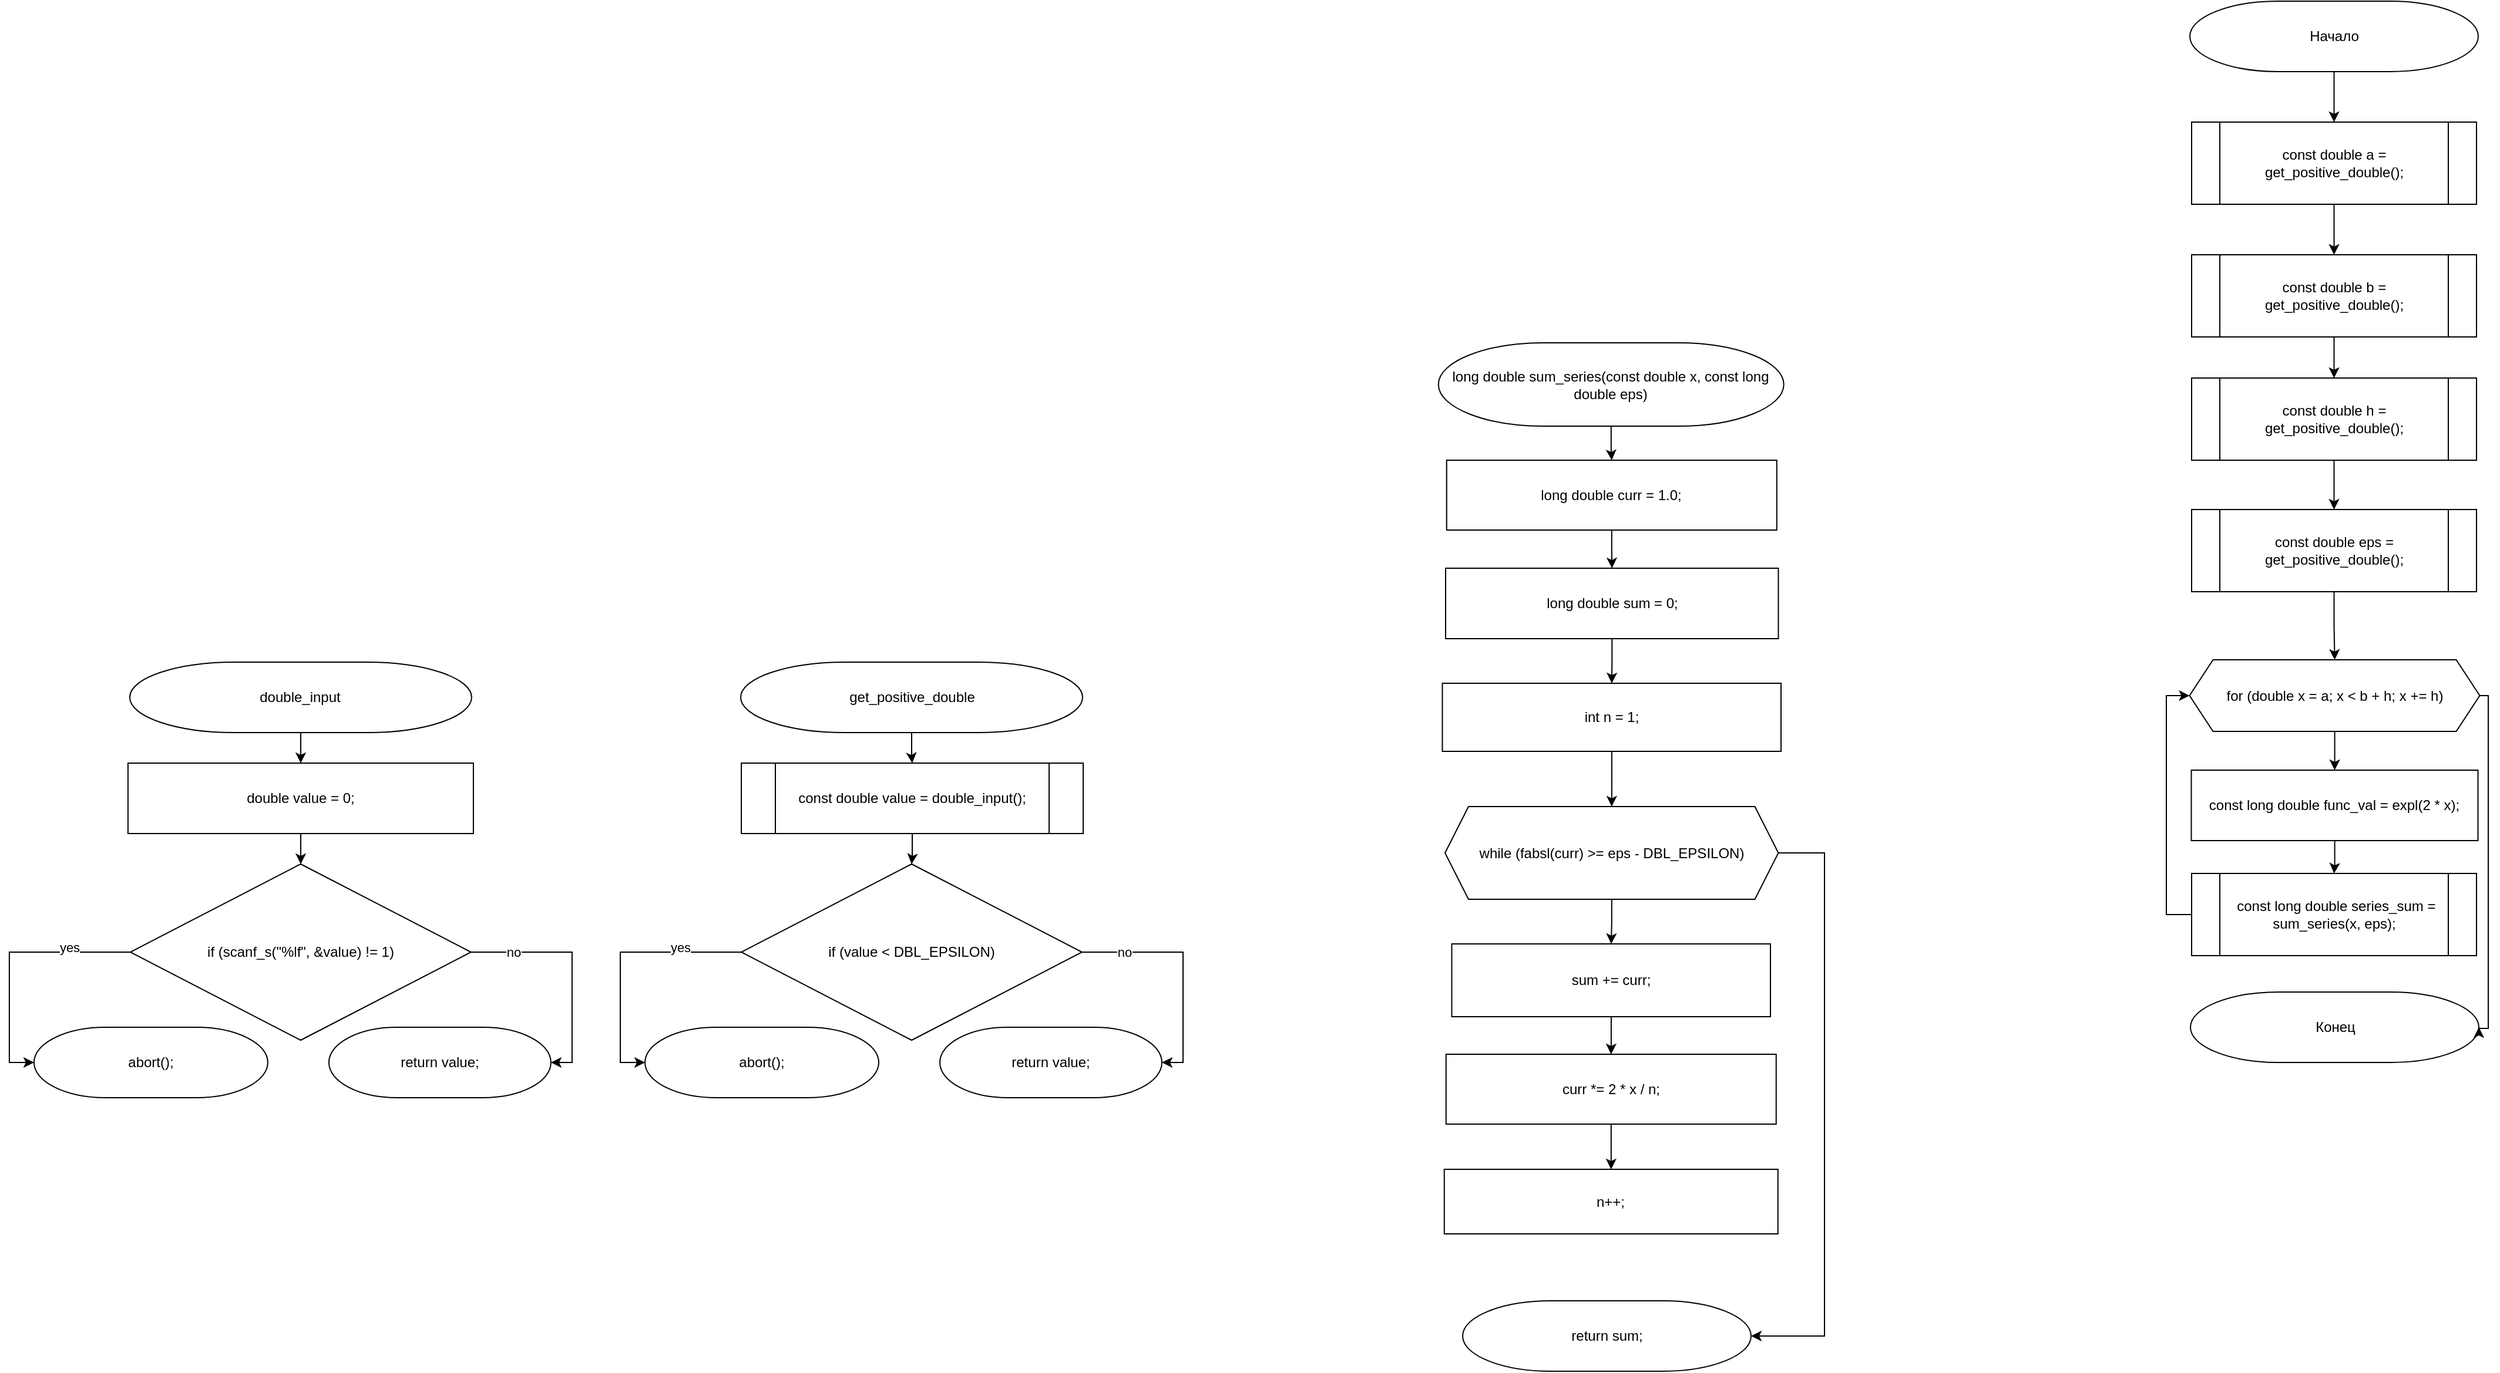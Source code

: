 <mxfile version="25.0.2">
  <diagram name="Страница — 1" id="hPPcrUByunXkYxeMK2Q-">
    <mxGraphModel dx="3249" dy="1206" grid="0" gridSize="10" guides="1" tooltips="1" connect="1" arrows="1" fold="1" page="0" pageScale="1" pageWidth="827" pageHeight="1169" math="0" shadow="0">
      <root>
        <mxCell id="0" />
        <mxCell id="1" parent="0" />
        <mxCell id="ef_AyhjqfBPVGRUeGjaf-82" value="" style="edgeStyle=orthogonalEdgeStyle;rounded=0;orthogonalLoop=1;jettySize=auto;html=1;" parent="1" source="ef_AyhjqfBPVGRUeGjaf-68" target="ef_AyhjqfBPVGRUeGjaf-80" edge="1">
          <mxGeometry relative="1" as="geometry" />
        </mxCell>
        <mxCell id="ef_AyhjqfBPVGRUeGjaf-68" value="for (double x = a; x &amp;lt; b + h; x += h)" style="shape=hexagon;perimeter=hexagonPerimeter2;whiteSpace=wrap;html=1;fixedSize=1;" parent="1" vertex="1">
          <mxGeometry x="933.75" y="818" width="247" height="61" as="geometry" />
        </mxCell>
        <mxCell id="ef_AyhjqfBPVGRUeGjaf-71" value="Конец" style="strokeWidth=1;html=1;shape=mxgraph.flowchart.terminator;whiteSpace=wrap;" parent="1" vertex="1">
          <mxGeometry x="934.5" y="1101" width="245.5" height="60" as="geometry" />
        </mxCell>
        <mxCell id="3CCN2-07_qu0L879t1h9-7" style="edgeStyle=orthogonalEdgeStyle;rounded=0;orthogonalLoop=1;jettySize=auto;html=1;entryX=0;entryY=0.5;entryDx=0;entryDy=0;" edge="1" parent="1" source="ef_AyhjqfBPVGRUeGjaf-79" target="ef_AyhjqfBPVGRUeGjaf-68">
          <mxGeometry relative="1" as="geometry">
            <Array as="points">
              <mxPoint x="914" y="1035" />
              <mxPoint x="914" y="848" />
            </Array>
          </mxGeometry>
        </mxCell>
        <mxCell id="ef_AyhjqfBPVGRUeGjaf-79" value="&amp;nbsp;const long double series_sum = sum_series(x, eps);" style="shape=process;whiteSpace=wrap;html=1;backgroundOutline=1;" parent="1" vertex="1">
          <mxGeometry x="935.5" y="1000" width="242.5" height="70" as="geometry" />
        </mxCell>
        <mxCell id="ef_AyhjqfBPVGRUeGjaf-83" value="" style="edgeStyle=orthogonalEdgeStyle;rounded=0;orthogonalLoop=1;jettySize=auto;html=1;" parent="1" source="ef_AyhjqfBPVGRUeGjaf-80" target="ef_AyhjqfBPVGRUeGjaf-79" edge="1">
          <mxGeometry relative="1" as="geometry" />
        </mxCell>
        <mxCell id="ef_AyhjqfBPVGRUeGjaf-80" value="const long double func_val = expl(2 * x);" style="rounded=0;whiteSpace=wrap;html=1;" parent="1" vertex="1">
          <mxGeometry x="935.25" y="912" width="244" height="60" as="geometry" />
        </mxCell>
        <mxCell id="ef_AyhjqfBPVGRUeGjaf-98" style="edgeStyle=orthogonalEdgeStyle;rounded=0;orthogonalLoop=1;jettySize=auto;html=1;entryX=1;entryY=0.5;entryDx=0;entryDy=0;exitX=1;exitY=0.5;exitDx=0;exitDy=0;entryPerimeter=0;" parent="1" source="ef_AyhjqfBPVGRUeGjaf-102" target="ef_AyhjqfBPVGRUeGjaf-106" edge="1">
          <mxGeometry relative="1" as="geometry">
            <mxPoint x="-15.5" y="1073" as="sourcePoint" />
            <mxPoint x="54.5" y="1253" as="targetPoint" />
            <Array as="points">
              <mxPoint x="77" y="1067" />
              <mxPoint x="77" y="1161" />
            </Array>
          </mxGeometry>
        </mxCell>
        <mxCell id="ef_AyhjqfBPVGRUeGjaf-99" value="no" style="edgeLabel;html=1;align=center;verticalAlign=middle;resizable=0;points=[];" parent="ef_AyhjqfBPVGRUeGjaf-98" vertex="1" connectable="0">
          <mxGeometry x="-0.638" relative="1" as="geometry">
            <mxPoint as="offset" />
          </mxGeometry>
        </mxCell>
        <mxCell id="ef_AyhjqfBPVGRUeGjaf-100" style="edgeStyle=orthogonalEdgeStyle;rounded=0;orthogonalLoop=1;jettySize=auto;html=1;entryX=0;entryY=0.5;entryDx=0;entryDy=0;exitX=0;exitY=0.5;exitDx=0;exitDy=0;entryPerimeter=0;" parent="1" source="ef_AyhjqfBPVGRUeGjaf-102" target="ef_AyhjqfBPVGRUeGjaf-105" edge="1">
          <mxGeometry relative="1" as="geometry">
            <mxPoint x="-295.5" y="1073" as="sourcePoint" />
            <mxPoint x="-370.5" y="1253" as="targetPoint" />
            <Array as="points">
              <mxPoint x="-402" y="1067" />
              <mxPoint x="-402" y="1161" />
            </Array>
          </mxGeometry>
        </mxCell>
        <mxCell id="ef_AyhjqfBPVGRUeGjaf-101" value="yes" style="edgeLabel;html=1;align=center;verticalAlign=middle;resizable=0;points=[];" parent="ef_AyhjqfBPVGRUeGjaf-100" vertex="1" connectable="0">
          <mxGeometry x="-0.517" y="-4" relative="1" as="geometry">
            <mxPoint as="offset" />
          </mxGeometry>
        </mxCell>
        <mxCell id="ef_AyhjqfBPVGRUeGjaf-102" value="if (value &amp;lt; DBL_EPSILON)" style="rhombus;whiteSpace=wrap;html=1;" parent="1" vertex="1">
          <mxGeometry x="-299" y="992" width="290" height="150" as="geometry" />
        </mxCell>
        <mxCell id="ef_AyhjqfBPVGRUeGjaf-103" value="" style="edgeStyle=orthogonalEdgeStyle;rounded=0;orthogonalLoop=1;jettySize=auto;html=1;" parent="1" source="ef_AyhjqfBPVGRUeGjaf-104" target="ef_AyhjqfBPVGRUeGjaf-108" edge="1">
          <mxGeometry relative="1" as="geometry" />
        </mxCell>
        <mxCell id="ef_AyhjqfBPVGRUeGjaf-104" value="&lt;div style=&quot;background-color: rgb(255, 255, 255);&quot;&gt;&lt;pre style=&quot;&quot;&gt;&lt;font style=&quot;&quot;&gt;&lt;font face=&quot;Helvetica&quot;&gt;&lt;span style=&quot;white-space: normal;&quot;&gt;get_positive_double&lt;/span&gt;&lt;/font&gt;&lt;font color=&quot;#202020&quot; face=&quot;JetBrains Mono, monospace&quot;&gt;&lt;br&gt;&lt;/font&gt;&lt;/font&gt;&lt;/pre&gt;&lt;/div&gt;" style="strokeWidth=1;html=1;shape=mxgraph.flowchart.terminator;whiteSpace=wrap;" parent="1" vertex="1">
          <mxGeometry x="-299.5" y="820" width="291" height="60" as="geometry" />
        </mxCell>
        <mxCell id="ef_AyhjqfBPVGRUeGjaf-105" value="&lt;font style=&quot;font-size: 12px;&quot;&gt;abort();&lt;/font&gt;" style="strokeWidth=1;html=1;shape=mxgraph.flowchart.terminator;whiteSpace=wrap;" parent="1" vertex="1">
          <mxGeometry x="-381" y="1131" width="199" height="60" as="geometry" />
        </mxCell>
        <mxCell id="ef_AyhjqfBPVGRUeGjaf-106" value="&lt;font style=&quot;font-size: 12px;&quot;&gt;return value;&lt;/font&gt;" style="strokeWidth=1;html=1;shape=mxgraph.flowchart.terminator;whiteSpace=wrap;" parent="1" vertex="1">
          <mxGeometry x="-130" y="1131" width="189" height="60" as="geometry" />
        </mxCell>
        <mxCell id="ef_AyhjqfBPVGRUeGjaf-107" value="" style="edgeStyle=orthogonalEdgeStyle;rounded=0;orthogonalLoop=1;jettySize=auto;html=1;" parent="1" source="ef_AyhjqfBPVGRUeGjaf-108" target="ef_AyhjqfBPVGRUeGjaf-102" edge="1">
          <mxGeometry relative="1" as="geometry" />
        </mxCell>
        <mxCell id="ef_AyhjqfBPVGRUeGjaf-108" value="const double value = double_input();" style="shape=process;whiteSpace=wrap;html=1;backgroundOutline=1;" parent="1" vertex="1">
          <mxGeometry x="-299" y="906" width="291" height="60" as="geometry" />
        </mxCell>
        <mxCell id="ef_AyhjqfBPVGRUeGjaf-120" style="edgeStyle=orthogonalEdgeStyle;rounded=0;orthogonalLoop=1;jettySize=auto;html=1;entryX=1;entryY=0.5;entryDx=0;entryDy=0;exitX=1;exitY=0.5;exitDx=0;exitDy=0;entryPerimeter=0;" parent="1" source="ef_AyhjqfBPVGRUeGjaf-124" target="ef_AyhjqfBPVGRUeGjaf-128" edge="1">
          <mxGeometry relative="1" as="geometry">
            <mxPoint x="-535.55" y="1073" as="sourcePoint" />
            <mxPoint x="-465.55" y="1253" as="targetPoint" />
            <Array as="points">
              <mxPoint x="-443.05" y="1067" />
              <mxPoint x="-443.05" y="1161" />
            </Array>
          </mxGeometry>
        </mxCell>
        <mxCell id="ef_AyhjqfBPVGRUeGjaf-121" value="no" style="edgeLabel;html=1;align=center;verticalAlign=middle;resizable=0;points=[];" parent="ef_AyhjqfBPVGRUeGjaf-120" vertex="1" connectable="0">
          <mxGeometry x="-0.638" relative="1" as="geometry">
            <mxPoint as="offset" />
          </mxGeometry>
        </mxCell>
        <mxCell id="ef_AyhjqfBPVGRUeGjaf-122" style="edgeStyle=orthogonalEdgeStyle;rounded=0;orthogonalLoop=1;jettySize=auto;html=1;entryX=0;entryY=0.5;entryDx=0;entryDy=0;exitX=0;exitY=0.5;exitDx=0;exitDy=0;entryPerimeter=0;" parent="1" source="ef_AyhjqfBPVGRUeGjaf-124" target="ef_AyhjqfBPVGRUeGjaf-127" edge="1">
          <mxGeometry relative="1" as="geometry">
            <mxPoint x="-815.55" y="1073" as="sourcePoint" />
            <mxPoint x="-890.55" y="1253" as="targetPoint" />
            <Array as="points">
              <mxPoint x="-922.05" y="1067" />
              <mxPoint x="-922.05" y="1161" />
            </Array>
          </mxGeometry>
        </mxCell>
        <mxCell id="ef_AyhjqfBPVGRUeGjaf-123" value="yes" style="edgeLabel;html=1;align=center;verticalAlign=middle;resizable=0;points=[];" parent="ef_AyhjqfBPVGRUeGjaf-122" vertex="1" connectable="0">
          <mxGeometry x="-0.517" y="-4" relative="1" as="geometry">
            <mxPoint as="offset" />
          </mxGeometry>
        </mxCell>
        <mxCell id="ef_AyhjqfBPVGRUeGjaf-124" value="if (scanf_s(&quot;%lf&quot;, &amp;amp;value) != 1)" style="rhombus;whiteSpace=wrap;html=1;" parent="1" vertex="1">
          <mxGeometry x="-819.05" y="992" width="290" height="150" as="geometry" />
        </mxCell>
        <mxCell id="ef_AyhjqfBPVGRUeGjaf-125" value="" style="edgeStyle=orthogonalEdgeStyle;rounded=0;orthogonalLoop=1;jettySize=auto;html=1;" parent="1" source="ef_AyhjqfBPVGRUeGjaf-126" target="ef_AyhjqfBPVGRUeGjaf-130" edge="1">
          <mxGeometry relative="1" as="geometry" />
        </mxCell>
        <mxCell id="ef_AyhjqfBPVGRUeGjaf-126" value="&lt;div style=&quot;background-color: rgb(255, 255, 255);&quot;&gt;&lt;pre style=&quot;&quot;&gt;&lt;font style=&quot;&quot;&gt;&lt;font face=&quot;Helvetica&quot;&gt;&lt;span style=&quot;white-space: normal;&quot;&gt;double_input&lt;/span&gt;&lt;/font&gt;&lt;font face=&quot;JetBrains Mono, monospace&quot; color=&quot;#202020&quot;&gt;&lt;br&gt;&lt;/font&gt;&lt;/font&gt;&lt;/pre&gt;&lt;/div&gt;" style="strokeWidth=1;html=1;shape=mxgraph.flowchart.terminator;whiteSpace=wrap;" parent="1" vertex="1">
          <mxGeometry x="-819.55" y="820" width="291" height="60" as="geometry" />
        </mxCell>
        <mxCell id="ef_AyhjqfBPVGRUeGjaf-127" value="&lt;font style=&quot;font-size: 12px;&quot;&gt;abort();&lt;/font&gt;" style="strokeWidth=1;html=1;shape=mxgraph.flowchart.terminator;whiteSpace=wrap;" parent="1" vertex="1">
          <mxGeometry x="-901.05" y="1131" width="199" height="60" as="geometry" />
        </mxCell>
        <mxCell id="ef_AyhjqfBPVGRUeGjaf-128" value="&lt;font style=&quot;font-size: 12px;&quot;&gt;return value;&lt;/font&gt;" style="strokeWidth=1;html=1;shape=mxgraph.flowchart.terminator;whiteSpace=wrap;" parent="1" vertex="1">
          <mxGeometry x="-650.05" y="1131" width="189" height="60" as="geometry" />
        </mxCell>
        <mxCell id="ef_AyhjqfBPVGRUeGjaf-129" value="" style="edgeStyle=orthogonalEdgeStyle;rounded=0;orthogonalLoop=1;jettySize=auto;html=1;" parent="1" source="ef_AyhjqfBPVGRUeGjaf-130" target="ef_AyhjqfBPVGRUeGjaf-124" edge="1">
          <mxGeometry relative="1" as="geometry" />
        </mxCell>
        <mxCell id="ef_AyhjqfBPVGRUeGjaf-130" value="double value = 0;" style="rounded=0;whiteSpace=wrap;html=1;" parent="1" vertex="1">
          <mxGeometry x="-821.05" y="906" width="294" height="60" as="geometry" />
        </mxCell>
        <mxCell id="3CCN2-07_qu0L879t1h9-1" value="" style="edgeStyle=orthogonalEdgeStyle;rounded=0;orthogonalLoop=1;jettySize=auto;html=1;" edge="1" parent="1" source="3CCN2-07_qu0L879t1h9-2" target="3CCN2-07_qu0L879t1h9-3">
          <mxGeometry relative="1" as="geometry" />
        </mxCell>
        <mxCell id="3CCN2-07_qu0L879t1h9-2" value="Начало" style="strokeWidth=1;html=1;shape=mxgraph.flowchart.terminator;whiteSpace=wrap;" vertex="1" parent="1">
          <mxGeometry x="934" y="257" width="245.5" height="60" as="geometry" />
        </mxCell>
        <mxCell id="3CCN2-07_qu0L879t1h9-9" value="" style="edgeStyle=orthogonalEdgeStyle;rounded=0;orthogonalLoop=1;jettySize=auto;html=1;" edge="1" parent="1" source="3CCN2-07_qu0L879t1h9-3" target="3CCN2-07_qu0L879t1h9-4">
          <mxGeometry relative="1" as="geometry" />
        </mxCell>
        <mxCell id="3CCN2-07_qu0L879t1h9-3" value="const double a = get_positive_double();" style="shape=process;whiteSpace=wrap;html=1;backgroundOutline=1;" vertex="1" parent="1">
          <mxGeometry x="935.5" y="360" width="242.5" height="70" as="geometry" />
        </mxCell>
        <mxCell id="3CCN2-07_qu0L879t1h9-10" value="" style="edgeStyle=orthogonalEdgeStyle;rounded=0;orthogonalLoop=1;jettySize=auto;html=1;" edge="1" parent="1" source="3CCN2-07_qu0L879t1h9-4" target="3CCN2-07_qu0L879t1h9-5">
          <mxGeometry relative="1" as="geometry" />
        </mxCell>
        <mxCell id="3CCN2-07_qu0L879t1h9-4" value="const double b = get_positive_double();" style="shape=process;whiteSpace=wrap;html=1;backgroundOutline=1;" vertex="1" parent="1">
          <mxGeometry x="935.5" y="473" width="242.5" height="70" as="geometry" />
        </mxCell>
        <mxCell id="3CCN2-07_qu0L879t1h9-11" value="" style="edgeStyle=orthogonalEdgeStyle;rounded=0;orthogonalLoop=1;jettySize=auto;html=1;" edge="1" parent="1" source="3CCN2-07_qu0L879t1h9-5" target="3CCN2-07_qu0L879t1h9-6">
          <mxGeometry relative="1" as="geometry" />
        </mxCell>
        <mxCell id="3CCN2-07_qu0L879t1h9-5" value="const double h = get_positive_double();" style="shape=process;whiteSpace=wrap;html=1;backgroundOutline=1;" vertex="1" parent="1">
          <mxGeometry x="935.5" y="578" width="242.5" height="70" as="geometry" />
        </mxCell>
        <mxCell id="3CCN2-07_qu0L879t1h9-12" value="" style="edgeStyle=orthogonalEdgeStyle;rounded=0;orthogonalLoop=1;jettySize=auto;html=1;" edge="1" parent="1" source="3CCN2-07_qu0L879t1h9-6" target="ef_AyhjqfBPVGRUeGjaf-68">
          <mxGeometry relative="1" as="geometry" />
        </mxCell>
        <mxCell id="3CCN2-07_qu0L879t1h9-6" value="const double eps = get_positive_double();" style="shape=process;whiteSpace=wrap;html=1;backgroundOutline=1;" vertex="1" parent="1">
          <mxGeometry x="935.5" y="690" width="242.5" height="70" as="geometry" />
        </mxCell>
        <mxCell id="3CCN2-07_qu0L879t1h9-8" style="edgeStyle=orthogonalEdgeStyle;rounded=0;orthogonalLoop=1;jettySize=auto;html=1;entryX=1;entryY=0.5;entryDx=0;entryDy=0;entryPerimeter=0;" edge="1" parent="1" source="ef_AyhjqfBPVGRUeGjaf-68" target="ef_AyhjqfBPVGRUeGjaf-71">
          <mxGeometry relative="1" as="geometry">
            <Array as="points">
              <mxPoint x="1188" y="848" />
              <mxPoint x="1188" y="1132" />
            </Array>
          </mxGeometry>
        </mxCell>
        <mxCell id="3CCN2-07_qu0L879t1h9-13" value="" style="edgeStyle=orthogonalEdgeStyle;rounded=0;orthogonalLoop=1;jettySize=auto;html=1;" edge="1" parent="1" source="3CCN2-07_qu0L879t1h9-14" target="3CCN2-07_qu0L879t1h9-19">
          <mxGeometry relative="1" as="geometry" />
        </mxCell>
        <mxCell id="3CCN2-07_qu0L879t1h9-14" value="while (fabsl(curr) &amp;gt;= eps - DBL_EPSILON)" style="shape=hexagon;perimeter=hexagonPerimeter2;whiteSpace=wrap;html=1;fixedSize=1;" vertex="1" parent="1">
          <mxGeometry x="300" y="943" width="283.75" height="79" as="geometry" />
        </mxCell>
        <mxCell id="3CCN2-07_qu0L879t1h9-15" value="return sum;" style="strokeWidth=1;html=1;shape=mxgraph.flowchart.terminator;whiteSpace=wrap;" vertex="1" parent="1">
          <mxGeometry x="315" y="1364" width="245.5" height="60" as="geometry" />
        </mxCell>
        <mxCell id="3CCN2-07_qu0L879t1h9-31" value="" style="edgeStyle=orthogonalEdgeStyle;rounded=0;orthogonalLoop=1;jettySize=auto;html=1;" edge="1" parent="1" source="3CCN2-07_qu0L879t1h9-19" target="3CCN2-07_qu0L879t1h9-28">
          <mxGeometry relative="1" as="geometry" />
        </mxCell>
        <mxCell id="3CCN2-07_qu0L879t1h9-19" value="sum += curr;" style="rounded=0;whiteSpace=wrap;html=1;" vertex="1" parent="1">
          <mxGeometry x="305.75" y="1060" width="271.25" height="62" as="geometry" />
        </mxCell>
        <mxCell id="3CCN2-07_qu0L879t1h9-20" style="edgeStyle=orthogonalEdgeStyle;rounded=0;orthogonalLoop=1;jettySize=auto;html=1;entryX=1;entryY=0.5;entryDx=0;entryDy=0;entryPerimeter=0;" edge="1" parent="1" source="3CCN2-07_qu0L879t1h9-14" target="3CCN2-07_qu0L879t1h9-15">
          <mxGeometry relative="1" as="geometry">
            <Array as="points">
              <mxPoint x="623" y="983" />
              <mxPoint x="623" y="1394" />
            </Array>
          </mxGeometry>
        </mxCell>
        <mxCell id="3CCN2-07_qu0L879t1h9-33" value="" style="edgeStyle=orthogonalEdgeStyle;rounded=0;orthogonalLoop=1;jettySize=auto;html=1;" edge="1" parent="1" source="3CCN2-07_qu0L879t1h9-21" target="3CCN2-07_qu0L879t1h9-24">
          <mxGeometry relative="1" as="geometry" />
        </mxCell>
        <mxCell id="3CCN2-07_qu0L879t1h9-21" value="long double sum_series(const double x, const long double eps)" style="strokeWidth=1;html=1;shape=mxgraph.flowchart.terminator;whiteSpace=wrap;" vertex="1" parent="1">
          <mxGeometry x="294.38" y="548" width="294" height="71" as="geometry" />
        </mxCell>
        <mxCell id="3CCN2-07_qu0L879t1h9-34" value="" style="edgeStyle=orthogonalEdgeStyle;rounded=0;orthogonalLoop=1;jettySize=auto;html=1;" edge="1" parent="1" source="3CCN2-07_qu0L879t1h9-24" target="3CCN2-07_qu0L879t1h9-26">
          <mxGeometry relative="1" as="geometry" />
        </mxCell>
        <mxCell id="3CCN2-07_qu0L879t1h9-24" value="long double curr = 1.0;" style="rounded=0;whiteSpace=wrap;html=1;" vertex="1" parent="1">
          <mxGeometry x="301.38" y="648" width="281" height="59.5" as="geometry" />
        </mxCell>
        <mxCell id="3CCN2-07_qu0L879t1h9-35" value="" style="edgeStyle=orthogonalEdgeStyle;rounded=0;orthogonalLoop=1;jettySize=auto;html=1;" edge="1" parent="1" source="3CCN2-07_qu0L879t1h9-26" target="3CCN2-07_qu0L879t1h9-27">
          <mxGeometry relative="1" as="geometry" />
        </mxCell>
        <mxCell id="3CCN2-07_qu0L879t1h9-26" value="long double sum = 0;" style="rounded=0;whiteSpace=wrap;html=1;" vertex="1" parent="1">
          <mxGeometry x="300.5" y="740" width="283.25" height="60" as="geometry" />
        </mxCell>
        <mxCell id="3CCN2-07_qu0L879t1h9-36" value="" style="edgeStyle=orthogonalEdgeStyle;rounded=0;orthogonalLoop=1;jettySize=auto;html=1;" edge="1" parent="1" source="3CCN2-07_qu0L879t1h9-27" target="3CCN2-07_qu0L879t1h9-14">
          <mxGeometry relative="1" as="geometry" />
        </mxCell>
        <mxCell id="3CCN2-07_qu0L879t1h9-27" value="int n = 1;" style="rounded=0;whiteSpace=wrap;html=1;" vertex="1" parent="1">
          <mxGeometry x="297.75" y="838" width="288.25" height="58" as="geometry" />
        </mxCell>
        <mxCell id="3CCN2-07_qu0L879t1h9-32" value="" style="edgeStyle=orthogonalEdgeStyle;rounded=0;orthogonalLoop=1;jettySize=auto;html=1;" edge="1" parent="1" source="3CCN2-07_qu0L879t1h9-28" target="3CCN2-07_qu0L879t1h9-30">
          <mxGeometry relative="1" as="geometry" />
        </mxCell>
        <mxCell id="3CCN2-07_qu0L879t1h9-28" value="curr *= 2 * x / n;" style="rounded=0;whiteSpace=wrap;html=1;" vertex="1" parent="1">
          <mxGeometry x="300.88" y="1154" width="281" height="59.5" as="geometry" />
        </mxCell>
        <mxCell id="3CCN2-07_qu0L879t1h9-30" value="n++;" style="rounded=0;whiteSpace=wrap;html=1;" vertex="1" parent="1">
          <mxGeometry x="299.38" y="1252" width="284" height="55" as="geometry" />
        </mxCell>
      </root>
    </mxGraphModel>
  </diagram>
</mxfile>
